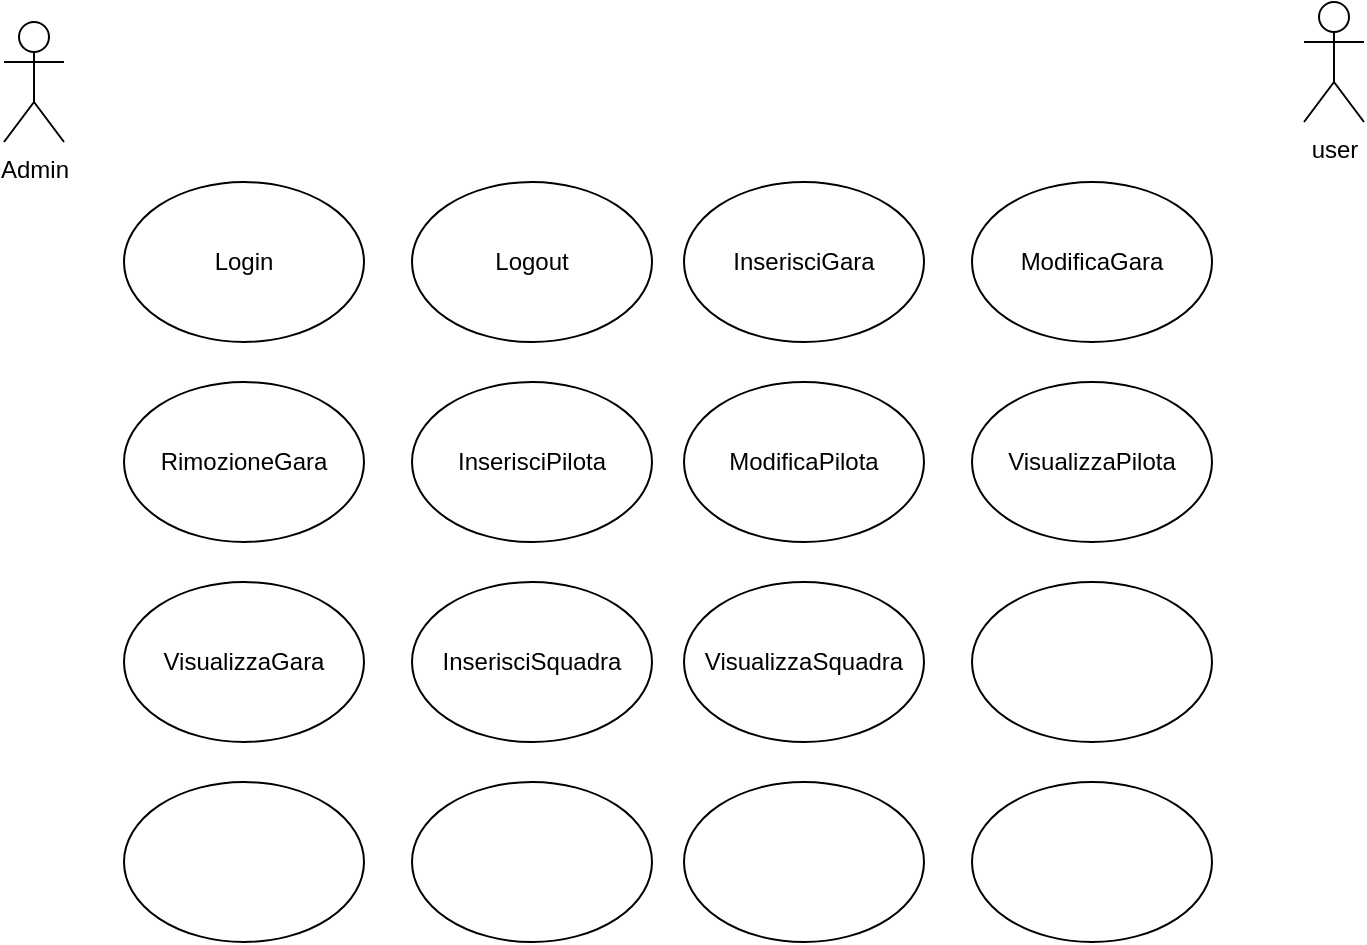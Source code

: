 <mxfile version="22.1.2" type="device">
  <diagram name="Pagina-1" id="TANTbyZvRHthJAp2Ub3f">
    <mxGraphModel dx="1050" dy="621" grid="1" gridSize="10" guides="1" tooltips="1" connect="1" arrows="1" fold="1" page="1" pageScale="1" pageWidth="827" pageHeight="1169" math="0" shadow="0">
      <root>
        <mxCell id="0" />
        <mxCell id="1" parent="0" />
        <mxCell id="IEvJpIDe3I3vxegz4YHZ-1" value="Admin" style="shape=umlActor;verticalLabelPosition=bottom;verticalAlign=top;html=1;outlineConnect=0;" vertex="1" parent="1">
          <mxGeometry x="120" y="40" width="30" height="60" as="geometry" />
        </mxCell>
        <mxCell id="IEvJpIDe3I3vxegz4YHZ-2" value="user" style="shape=umlActor;verticalLabelPosition=bottom;verticalAlign=top;html=1;outlineConnect=0;" vertex="1" parent="1">
          <mxGeometry x="770" y="30" width="30" height="60" as="geometry" />
        </mxCell>
        <mxCell id="IEvJpIDe3I3vxegz4YHZ-5" value="Login" style="ellipse;whiteSpace=wrap;html=1;" vertex="1" parent="1">
          <mxGeometry x="180" y="120" width="120" height="80" as="geometry" />
        </mxCell>
        <mxCell id="IEvJpIDe3I3vxegz4YHZ-6" value="RimozioneGara" style="ellipse;whiteSpace=wrap;html=1;" vertex="1" parent="1">
          <mxGeometry x="180" y="220" width="120" height="80" as="geometry" />
        </mxCell>
        <mxCell id="IEvJpIDe3I3vxegz4YHZ-7" value="InserisciPilota" style="ellipse;whiteSpace=wrap;html=1;" vertex="1" parent="1">
          <mxGeometry x="324" y="220" width="120" height="80" as="geometry" />
        </mxCell>
        <mxCell id="IEvJpIDe3I3vxegz4YHZ-8" value="InserisciSquadra" style="ellipse;whiteSpace=wrap;html=1;" vertex="1" parent="1">
          <mxGeometry x="324" y="320" width="120" height="80" as="geometry" />
        </mxCell>
        <mxCell id="IEvJpIDe3I3vxegz4YHZ-9" value="" style="ellipse;whiteSpace=wrap;html=1;" vertex="1" parent="1">
          <mxGeometry x="324" y="420" width="120" height="80" as="geometry" />
        </mxCell>
        <mxCell id="IEvJpIDe3I3vxegz4YHZ-10" value="" style="ellipse;whiteSpace=wrap;html=1;" vertex="1" parent="1">
          <mxGeometry x="180" y="420" width="120" height="80" as="geometry" />
        </mxCell>
        <mxCell id="IEvJpIDe3I3vxegz4YHZ-12" value="VisualizzaGara" style="ellipse;whiteSpace=wrap;html=1;" vertex="1" parent="1">
          <mxGeometry x="180" y="320" width="120" height="80" as="geometry" />
        </mxCell>
        <mxCell id="IEvJpIDe3I3vxegz4YHZ-13" value="Logout" style="ellipse;whiteSpace=wrap;html=1;" vertex="1" parent="1">
          <mxGeometry x="324" y="120" width="120" height="80" as="geometry" />
        </mxCell>
        <mxCell id="IEvJpIDe3I3vxegz4YHZ-16" value="InserisciGara" style="ellipse;whiteSpace=wrap;html=1;" vertex="1" parent="1">
          <mxGeometry x="460" y="120" width="120" height="80" as="geometry" />
        </mxCell>
        <mxCell id="IEvJpIDe3I3vxegz4YHZ-17" value="ModificaPilota" style="ellipse;whiteSpace=wrap;html=1;" vertex="1" parent="1">
          <mxGeometry x="460" y="220" width="120" height="80" as="geometry" />
        </mxCell>
        <mxCell id="IEvJpIDe3I3vxegz4YHZ-18" value="VisualizzaPilota" style="ellipse;whiteSpace=wrap;html=1;" vertex="1" parent="1">
          <mxGeometry x="604" y="220" width="120" height="80" as="geometry" />
        </mxCell>
        <mxCell id="IEvJpIDe3I3vxegz4YHZ-19" value="" style="ellipse;whiteSpace=wrap;html=1;" vertex="1" parent="1">
          <mxGeometry x="604" y="320" width="120" height="80" as="geometry" />
        </mxCell>
        <mxCell id="IEvJpIDe3I3vxegz4YHZ-20" value="" style="ellipse;whiteSpace=wrap;html=1;" vertex="1" parent="1">
          <mxGeometry x="604" y="420" width="120" height="80" as="geometry" />
        </mxCell>
        <mxCell id="IEvJpIDe3I3vxegz4YHZ-21" value="" style="ellipse;whiteSpace=wrap;html=1;" vertex="1" parent="1">
          <mxGeometry x="460" y="420" width="120" height="80" as="geometry" />
        </mxCell>
        <mxCell id="IEvJpIDe3I3vxegz4YHZ-22" value="VisualizzaSquadra" style="ellipse;whiteSpace=wrap;html=1;" vertex="1" parent="1">
          <mxGeometry x="460" y="320" width="120" height="80" as="geometry" />
        </mxCell>
        <mxCell id="IEvJpIDe3I3vxegz4YHZ-23" value="ModificaGara" style="ellipse;whiteSpace=wrap;html=1;" vertex="1" parent="1">
          <mxGeometry x="604" y="120" width="120" height="80" as="geometry" />
        </mxCell>
      </root>
    </mxGraphModel>
  </diagram>
</mxfile>
